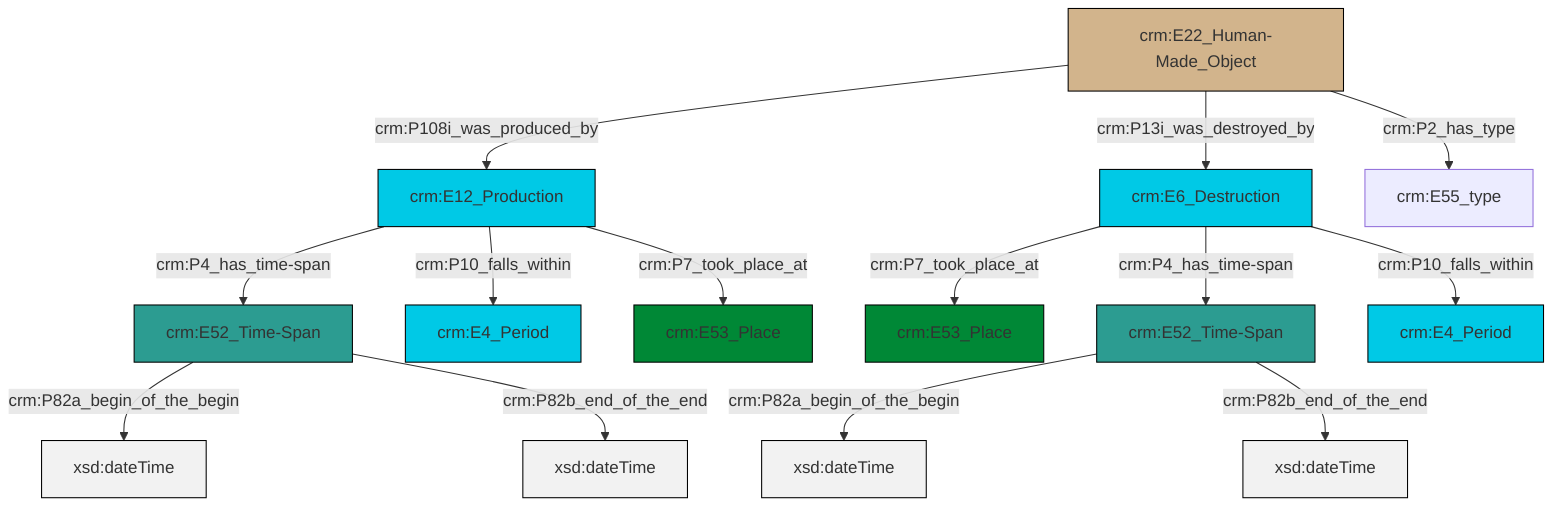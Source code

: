graph TD
classDef Literal fill:#f2f2f2,stroke:#000000;
classDef CRM_Entity fill:#FFFFFF,stroke:#000000;
classDef Temporal_Entity fill:#00C9E6, stroke:#000000;
classDef Type fill:#E18312, stroke:#000000;
classDef Time-Span fill:#2C9C91, stroke:#000000;
classDef Appellation fill:#FFEB7F, stroke:#000000;
classDef Place fill:#008836, stroke:#000000;
classDef Persistent_Item fill:#B266B2, stroke:#000000;
classDef Conceptual_Object fill:#FFD700, stroke:#000000;
classDef Physical_Thing fill:#D2B48C, stroke:#000000;
classDef Actor fill:#f58aad, stroke:#000000;
classDef PC_Classes fill:#4ce600, stroke:#000000;
classDef Multi fill:#cccccc,stroke:#000000;

0["crm:E52_Time-Span"]:::Time-Span -->|crm:P82a_begin_of_the_begin| 1[xsd:dateTime]:::Literal
8["crm:E22_Human-Made_Object"]:::Physical_Thing -->|crm:P108i_was_produced_by| 9["crm:E12_Production"]:::Temporal_Entity
10["crm:E6_Destruction"]:::Temporal_Entity -->|crm:P4_has_time-span| 0["crm:E52_Time-Span"]:::Time-Span
9["crm:E12_Production"]:::Temporal_Entity -->|crm:P4_has_time-span| 13["crm:E52_Time-Span"]:::Time-Span
10["crm:E6_Destruction"]:::Temporal_Entity -->|crm:P10_falls_within| 15["crm:E4_Period"]:::Temporal_Entity
10["crm:E6_Destruction"]:::Temporal_Entity -->|crm:P7_took_place_at| 6["crm:E53_Place"]:::Place
9["crm:E12_Production"]:::Temporal_Entity -->|crm:P10_falls_within| 2["crm:E4_Period"]:::Temporal_Entity
13["crm:E52_Time-Span"]:::Time-Span -->|crm:P82a_begin_of_the_begin| 20[xsd:dateTime]:::Literal
8["crm:E22_Human-Made_Object"]:::Physical_Thing -->|crm:P13i_was_destroyed_by| 10["crm:E6_Destruction"]:::Temporal_Entity
9["crm:E12_Production"]:::Temporal_Entity -->|crm:P7_took_place_at| 4["crm:E53_Place"]:::Place
8["crm:E22_Human-Made_Object"]:::Physical_Thing -->|crm:P2_has_type| 18["crm:E55_type"]:::Default
0["crm:E52_Time-Span"]:::Time-Span -->|crm:P82b_end_of_the_end| 22[xsd:dateTime]:::Literal
13["crm:E52_Time-Span"]:::Time-Span -->|crm:P82b_end_of_the_end| 23[xsd:dateTime]:::Literal